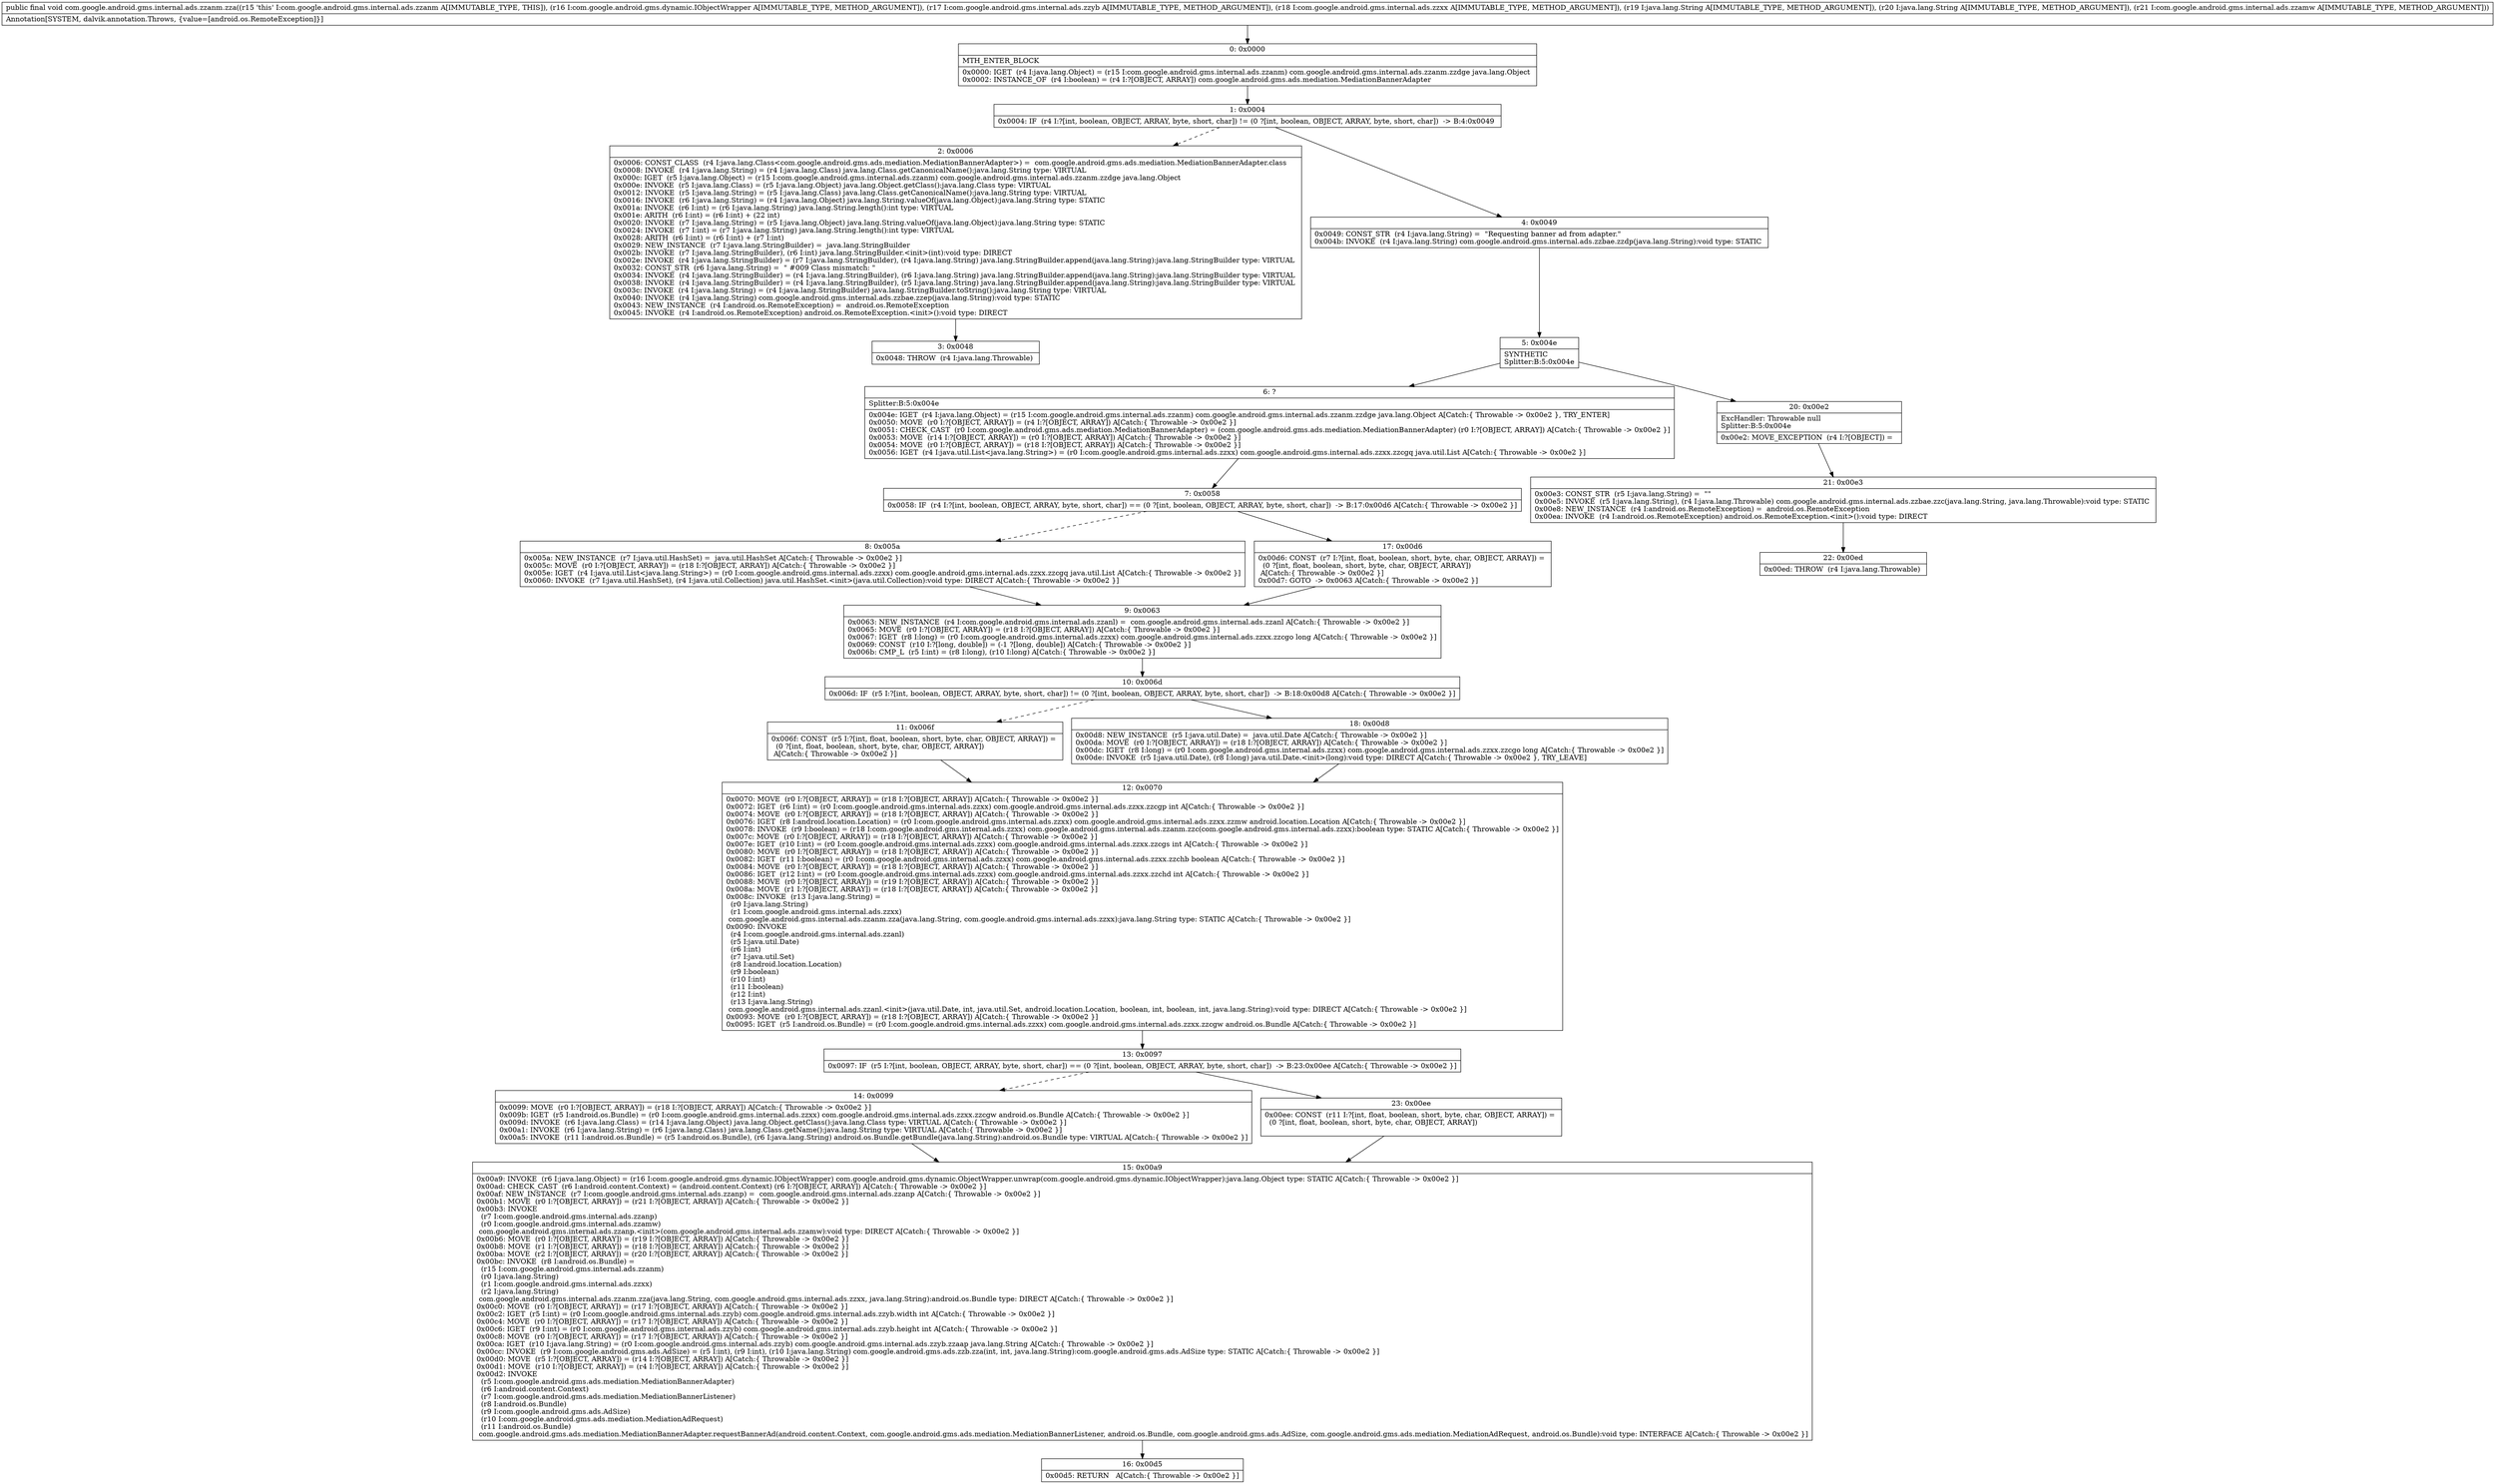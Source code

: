 digraph "CFG forcom.google.android.gms.internal.ads.zzanm.zza(Lcom\/google\/android\/gms\/dynamic\/IObjectWrapper;Lcom\/google\/android\/gms\/internal\/ads\/zzyb;Lcom\/google\/android\/gms\/internal\/ads\/zzxx;Ljava\/lang\/String;Ljava\/lang\/String;Lcom\/google\/android\/gms\/internal\/ads\/zzamw;)V" {
Node_0 [shape=record,label="{0\:\ 0x0000|MTH_ENTER_BLOCK\l|0x0000: IGET  (r4 I:java.lang.Object) = (r15 I:com.google.android.gms.internal.ads.zzanm) com.google.android.gms.internal.ads.zzanm.zzdge java.lang.Object \l0x0002: INSTANCE_OF  (r4 I:boolean) = (r4 I:?[OBJECT, ARRAY]) com.google.android.gms.ads.mediation.MediationBannerAdapter \l}"];
Node_1 [shape=record,label="{1\:\ 0x0004|0x0004: IF  (r4 I:?[int, boolean, OBJECT, ARRAY, byte, short, char]) != (0 ?[int, boolean, OBJECT, ARRAY, byte, short, char])  \-\> B:4:0x0049 \l}"];
Node_2 [shape=record,label="{2\:\ 0x0006|0x0006: CONST_CLASS  (r4 I:java.lang.Class\<com.google.android.gms.ads.mediation.MediationBannerAdapter\>) =  com.google.android.gms.ads.mediation.MediationBannerAdapter.class \l0x0008: INVOKE  (r4 I:java.lang.String) = (r4 I:java.lang.Class) java.lang.Class.getCanonicalName():java.lang.String type: VIRTUAL \l0x000c: IGET  (r5 I:java.lang.Object) = (r15 I:com.google.android.gms.internal.ads.zzanm) com.google.android.gms.internal.ads.zzanm.zzdge java.lang.Object \l0x000e: INVOKE  (r5 I:java.lang.Class) = (r5 I:java.lang.Object) java.lang.Object.getClass():java.lang.Class type: VIRTUAL \l0x0012: INVOKE  (r5 I:java.lang.String) = (r5 I:java.lang.Class) java.lang.Class.getCanonicalName():java.lang.String type: VIRTUAL \l0x0016: INVOKE  (r6 I:java.lang.String) = (r4 I:java.lang.Object) java.lang.String.valueOf(java.lang.Object):java.lang.String type: STATIC \l0x001a: INVOKE  (r6 I:int) = (r6 I:java.lang.String) java.lang.String.length():int type: VIRTUAL \l0x001e: ARITH  (r6 I:int) = (r6 I:int) + (22 int) \l0x0020: INVOKE  (r7 I:java.lang.String) = (r5 I:java.lang.Object) java.lang.String.valueOf(java.lang.Object):java.lang.String type: STATIC \l0x0024: INVOKE  (r7 I:int) = (r7 I:java.lang.String) java.lang.String.length():int type: VIRTUAL \l0x0028: ARITH  (r6 I:int) = (r6 I:int) + (r7 I:int) \l0x0029: NEW_INSTANCE  (r7 I:java.lang.StringBuilder) =  java.lang.StringBuilder \l0x002b: INVOKE  (r7 I:java.lang.StringBuilder), (r6 I:int) java.lang.StringBuilder.\<init\>(int):void type: DIRECT \l0x002e: INVOKE  (r4 I:java.lang.StringBuilder) = (r7 I:java.lang.StringBuilder), (r4 I:java.lang.String) java.lang.StringBuilder.append(java.lang.String):java.lang.StringBuilder type: VIRTUAL \l0x0032: CONST_STR  (r6 I:java.lang.String) =  \" #009 Class mismatch: \" \l0x0034: INVOKE  (r4 I:java.lang.StringBuilder) = (r4 I:java.lang.StringBuilder), (r6 I:java.lang.String) java.lang.StringBuilder.append(java.lang.String):java.lang.StringBuilder type: VIRTUAL \l0x0038: INVOKE  (r4 I:java.lang.StringBuilder) = (r4 I:java.lang.StringBuilder), (r5 I:java.lang.String) java.lang.StringBuilder.append(java.lang.String):java.lang.StringBuilder type: VIRTUAL \l0x003c: INVOKE  (r4 I:java.lang.String) = (r4 I:java.lang.StringBuilder) java.lang.StringBuilder.toString():java.lang.String type: VIRTUAL \l0x0040: INVOKE  (r4 I:java.lang.String) com.google.android.gms.internal.ads.zzbae.zzep(java.lang.String):void type: STATIC \l0x0043: NEW_INSTANCE  (r4 I:android.os.RemoteException) =  android.os.RemoteException \l0x0045: INVOKE  (r4 I:android.os.RemoteException) android.os.RemoteException.\<init\>():void type: DIRECT \l}"];
Node_3 [shape=record,label="{3\:\ 0x0048|0x0048: THROW  (r4 I:java.lang.Throwable) \l}"];
Node_4 [shape=record,label="{4\:\ 0x0049|0x0049: CONST_STR  (r4 I:java.lang.String) =  \"Requesting banner ad from adapter.\" \l0x004b: INVOKE  (r4 I:java.lang.String) com.google.android.gms.internal.ads.zzbae.zzdp(java.lang.String):void type: STATIC \l}"];
Node_5 [shape=record,label="{5\:\ 0x004e|SYNTHETIC\lSplitter:B:5:0x004e\l}"];
Node_6 [shape=record,label="{6\:\ ?|Splitter:B:5:0x004e\l|0x004e: IGET  (r4 I:java.lang.Object) = (r15 I:com.google.android.gms.internal.ads.zzanm) com.google.android.gms.internal.ads.zzanm.zzdge java.lang.Object A[Catch:\{ Throwable \-\> 0x00e2 \}, TRY_ENTER]\l0x0050: MOVE  (r0 I:?[OBJECT, ARRAY]) = (r4 I:?[OBJECT, ARRAY]) A[Catch:\{ Throwable \-\> 0x00e2 \}]\l0x0051: CHECK_CAST  (r0 I:com.google.android.gms.ads.mediation.MediationBannerAdapter) = (com.google.android.gms.ads.mediation.MediationBannerAdapter) (r0 I:?[OBJECT, ARRAY]) A[Catch:\{ Throwable \-\> 0x00e2 \}]\l0x0053: MOVE  (r14 I:?[OBJECT, ARRAY]) = (r0 I:?[OBJECT, ARRAY]) A[Catch:\{ Throwable \-\> 0x00e2 \}]\l0x0054: MOVE  (r0 I:?[OBJECT, ARRAY]) = (r18 I:?[OBJECT, ARRAY]) A[Catch:\{ Throwable \-\> 0x00e2 \}]\l0x0056: IGET  (r4 I:java.util.List\<java.lang.String\>) = (r0 I:com.google.android.gms.internal.ads.zzxx) com.google.android.gms.internal.ads.zzxx.zzcgq java.util.List A[Catch:\{ Throwable \-\> 0x00e2 \}]\l}"];
Node_7 [shape=record,label="{7\:\ 0x0058|0x0058: IF  (r4 I:?[int, boolean, OBJECT, ARRAY, byte, short, char]) == (0 ?[int, boolean, OBJECT, ARRAY, byte, short, char])  \-\> B:17:0x00d6 A[Catch:\{ Throwable \-\> 0x00e2 \}]\l}"];
Node_8 [shape=record,label="{8\:\ 0x005a|0x005a: NEW_INSTANCE  (r7 I:java.util.HashSet) =  java.util.HashSet A[Catch:\{ Throwable \-\> 0x00e2 \}]\l0x005c: MOVE  (r0 I:?[OBJECT, ARRAY]) = (r18 I:?[OBJECT, ARRAY]) A[Catch:\{ Throwable \-\> 0x00e2 \}]\l0x005e: IGET  (r4 I:java.util.List\<java.lang.String\>) = (r0 I:com.google.android.gms.internal.ads.zzxx) com.google.android.gms.internal.ads.zzxx.zzcgq java.util.List A[Catch:\{ Throwable \-\> 0x00e2 \}]\l0x0060: INVOKE  (r7 I:java.util.HashSet), (r4 I:java.util.Collection) java.util.HashSet.\<init\>(java.util.Collection):void type: DIRECT A[Catch:\{ Throwable \-\> 0x00e2 \}]\l}"];
Node_9 [shape=record,label="{9\:\ 0x0063|0x0063: NEW_INSTANCE  (r4 I:com.google.android.gms.internal.ads.zzanl) =  com.google.android.gms.internal.ads.zzanl A[Catch:\{ Throwable \-\> 0x00e2 \}]\l0x0065: MOVE  (r0 I:?[OBJECT, ARRAY]) = (r18 I:?[OBJECT, ARRAY]) A[Catch:\{ Throwable \-\> 0x00e2 \}]\l0x0067: IGET  (r8 I:long) = (r0 I:com.google.android.gms.internal.ads.zzxx) com.google.android.gms.internal.ads.zzxx.zzcgo long A[Catch:\{ Throwable \-\> 0x00e2 \}]\l0x0069: CONST  (r10 I:?[long, double]) = (\-1 ?[long, double]) A[Catch:\{ Throwable \-\> 0x00e2 \}]\l0x006b: CMP_L  (r5 I:int) = (r8 I:long), (r10 I:long) A[Catch:\{ Throwable \-\> 0x00e2 \}]\l}"];
Node_10 [shape=record,label="{10\:\ 0x006d|0x006d: IF  (r5 I:?[int, boolean, OBJECT, ARRAY, byte, short, char]) != (0 ?[int, boolean, OBJECT, ARRAY, byte, short, char])  \-\> B:18:0x00d8 A[Catch:\{ Throwable \-\> 0x00e2 \}]\l}"];
Node_11 [shape=record,label="{11\:\ 0x006f|0x006f: CONST  (r5 I:?[int, float, boolean, short, byte, char, OBJECT, ARRAY]) = \l  (0 ?[int, float, boolean, short, byte, char, OBJECT, ARRAY])\l A[Catch:\{ Throwable \-\> 0x00e2 \}]\l}"];
Node_12 [shape=record,label="{12\:\ 0x0070|0x0070: MOVE  (r0 I:?[OBJECT, ARRAY]) = (r18 I:?[OBJECT, ARRAY]) A[Catch:\{ Throwable \-\> 0x00e2 \}]\l0x0072: IGET  (r6 I:int) = (r0 I:com.google.android.gms.internal.ads.zzxx) com.google.android.gms.internal.ads.zzxx.zzcgp int A[Catch:\{ Throwable \-\> 0x00e2 \}]\l0x0074: MOVE  (r0 I:?[OBJECT, ARRAY]) = (r18 I:?[OBJECT, ARRAY]) A[Catch:\{ Throwable \-\> 0x00e2 \}]\l0x0076: IGET  (r8 I:android.location.Location) = (r0 I:com.google.android.gms.internal.ads.zzxx) com.google.android.gms.internal.ads.zzxx.zzmw android.location.Location A[Catch:\{ Throwable \-\> 0x00e2 \}]\l0x0078: INVOKE  (r9 I:boolean) = (r18 I:com.google.android.gms.internal.ads.zzxx) com.google.android.gms.internal.ads.zzanm.zzc(com.google.android.gms.internal.ads.zzxx):boolean type: STATIC A[Catch:\{ Throwable \-\> 0x00e2 \}]\l0x007c: MOVE  (r0 I:?[OBJECT, ARRAY]) = (r18 I:?[OBJECT, ARRAY]) A[Catch:\{ Throwable \-\> 0x00e2 \}]\l0x007e: IGET  (r10 I:int) = (r0 I:com.google.android.gms.internal.ads.zzxx) com.google.android.gms.internal.ads.zzxx.zzcgs int A[Catch:\{ Throwable \-\> 0x00e2 \}]\l0x0080: MOVE  (r0 I:?[OBJECT, ARRAY]) = (r18 I:?[OBJECT, ARRAY]) A[Catch:\{ Throwable \-\> 0x00e2 \}]\l0x0082: IGET  (r11 I:boolean) = (r0 I:com.google.android.gms.internal.ads.zzxx) com.google.android.gms.internal.ads.zzxx.zzchb boolean A[Catch:\{ Throwable \-\> 0x00e2 \}]\l0x0084: MOVE  (r0 I:?[OBJECT, ARRAY]) = (r18 I:?[OBJECT, ARRAY]) A[Catch:\{ Throwable \-\> 0x00e2 \}]\l0x0086: IGET  (r12 I:int) = (r0 I:com.google.android.gms.internal.ads.zzxx) com.google.android.gms.internal.ads.zzxx.zzchd int A[Catch:\{ Throwable \-\> 0x00e2 \}]\l0x0088: MOVE  (r0 I:?[OBJECT, ARRAY]) = (r19 I:?[OBJECT, ARRAY]) A[Catch:\{ Throwable \-\> 0x00e2 \}]\l0x008a: MOVE  (r1 I:?[OBJECT, ARRAY]) = (r18 I:?[OBJECT, ARRAY]) A[Catch:\{ Throwable \-\> 0x00e2 \}]\l0x008c: INVOKE  (r13 I:java.lang.String) = \l  (r0 I:java.lang.String)\l  (r1 I:com.google.android.gms.internal.ads.zzxx)\l com.google.android.gms.internal.ads.zzanm.zza(java.lang.String, com.google.android.gms.internal.ads.zzxx):java.lang.String type: STATIC A[Catch:\{ Throwable \-\> 0x00e2 \}]\l0x0090: INVOKE  \l  (r4 I:com.google.android.gms.internal.ads.zzanl)\l  (r5 I:java.util.Date)\l  (r6 I:int)\l  (r7 I:java.util.Set)\l  (r8 I:android.location.Location)\l  (r9 I:boolean)\l  (r10 I:int)\l  (r11 I:boolean)\l  (r12 I:int)\l  (r13 I:java.lang.String)\l com.google.android.gms.internal.ads.zzanl.\<init\>(java.util.Date, int, java.util.Set, android.location.Location, boolean, int, boolean, int, java.lang.String):void type: DIRECT A[Catch:\{ Throwable \-\> 0x00e2 \}]\l0x0093: MOVE  (r0 I:?[OBJECT, ARRAY]) = (r18 I:?[OBJECT, ARRAY]) A[Catch:\{ Throwable \-\> 0x00e2 \}]\l0x0095: IGET  (r5 I:android.os.Bundle) = (r0 I:com.google.android.gms.internal.ads.zzxx) com.google.android.gms.internal.ads.zzxx.zzcgw android.os.Bundle A[Catch:\{ Throwable \-\> 0x00e2 \}]\l}"];
Node_13 [shape=record,label="{13\:\ 0x0097|0x0097: IF  (r5 I:?[int, boolean, OBJECT, ARRAY, byte, short, char]) == (0 ?[int, boolean, OBJECT, ARRAY, byte, short, char])  \-\> B:23:0x00ee A[Catch:\{ Throwable \-\> 0x00e2 \}]\l}"];
Node_14 [shape=record,label="{14\:\ 0x0099|0x0099: MOVE  (r0 I:?[OBJECT, ARRAY]) = (r18 I:?[OBJECT, ARRAY]) A[Catch:\{ Throwable \-\> 0x00e2 \}]\l0x009b: IGET  (r5 I:android.os.Bundle) = (r0 I:com.google.android.gms.internal.ads.zzxx) com.google.android.gms.internal.ads.zzxx.zzcgw android.os.Bundle A[Catch:\{ Throwable \-\> 0x00e2 \}]\l0x009d: INVOKE  (r6 I:java.lang.Class) = (r14 I:java.lang.Object) java.lang.Object.getClass():java.lang.Class type: VIRTUAL A[Catch:\{ Throwable \-\> 0x00e2 \}]\l0x00a1: INVOKE  (r6 I:java.lang.String) = (r6 I:java.lang.Class) java.lang.Class.getName():java.lang.String type: VIRTUAL A[Catch:\{ Throwable \-\> 0x00e2 \}]\l0x00a5: INVOKE  (r11 I:android.os.Bundle) = (r5 I:android.os.Bundle), (r6 I:java.lang.String) android.os.Bundle.getBundle(java.lang.String):android.os.Bundle type: VIRTUAL A[Catch:\{ Throwable \-\> 0x00e2 \}]\l}"];
Node_15 [shape=record,label="{15\:\ 0x00a9|0x00a9: INVOKE  (r6 I:java.lang.Object) = (r16 I:com.google.android.gms.dynamic.IObjectWrapper) com.google.android.gms.dynamic.ObjectWrapper.unwrap(com.google.android.gms.dynamic.IObjectWrapper):java.lang.Object type: STATIC A[Catch:\{ Throwable \-\> 0x00e2 \}]\l0x00ad: CHECK_CAST  (r6 I:android.content.Context) = (android.content.Context) (r6 I:?[OBJECT, ARRAY]) A[Catch:\{ Throwable \-\> 0x00e2 \}]\l0x00af: NEW_INSTANCE  (r7 I:com.google.android.gms.internal.ads.zzanp) =  com.google.android.gms.internal.ads.zzanp A[Catch:\{ Throwable \-\> 0x00e2 \}]\l0x00b1: MOVE  (r0 I:?[OBJECT, ARRAY]) = (r21 I:?[OBJECT, ARRAY]) A[Catch:\{ Throwable \-\> 0x00e2 \}]\l0x00b3: INVOKE  \l  (r7 I:com.google.android.gms.internal.ads.zzanp)\l  (r0 I:com.google.android.gms.internal.ads.zzamw)\l com.google.android.gms.internal.ads.zzanp.\<init\>(com.google.android.gms.internal.ads.zzamw):void type: DIRECT A[Catch:\{ Throwable \-\> 0x00e2 \}]\l0x00b6: MOVE  (r0 I:?[OBJECT, ARRAY]) = (r19 I:?[OBJECT, ARRAY]) A[Catch:\{ Throwable \-\> 0x00e2 \}]\l0x00b8: MOVE  (r1 I:?[OBJECT, ARRAY]) = (r18 I:?[OBJECT, ARRAY]) A[Catch:\{ Throwable \-\> 0x00e2 \}]\l0x00ba: MOVE  (r2 I:?[OBJECT, ARRAY]) = (r20 I:?[OBJECT, ARRAY]) A[Catch:\{ Throwable \-\> 0x00e2 \}]\l0x00bc: INVOKE  (r8 I:android.os.Bundle) = \l  (r15 I:com.google.android.gms.internal.ads.zzanm)\l  (r0 I:java.lang.String)\l  (r1 I:com.google.android.gms.internal.ads.zzxx)\l  (r2 I:java.lang.String)\l com.google.android.gms.internal.ads.zzanm.zza(java.lang.String, com.google.android.gms.internal.ads.zzxx, java.lang.String):android.os.Bundle type: DIRECT A[Catch:\{ Throwable \-\> 0x00e2 \}]\l0x00c0: MOVE  (r0 I:?[OBJECT, ARRAY]) = (r17 I:?[OBJECT, ARRAY]) A[Catch:\{ Throwable \-\> 0x00e2 \}]\l0x00c2: IGET  (r5 I:int) = (r0 I:com.google.android.gms.internal.ads.zzyb) com.google.android.gms.internal.ads.zzyb.width int A[Catch:\{ Throwable \-\> 0x00e2 \}]\l0x00c4: MOVE  (r0 I:?[OBJECT, ARRAY]) = (r17 I:?[OBJECT, ARRAY]) A[Catch:\{ Throwable \-\> 0x00e2 \}]\l0x00c6: IGET  (r9 I:int) = (r0 I:com.google.android.gms.internal.ads.zzyb) com.google.android.gms.internal.ads.zzyb.height int A[Catch:\{ Throwable \-\> 0x00e2 \}]\l0x00c8: MOVE  (r0 I:?[OBJECT, ARRAY]) = (r17 I:?[OBJECT, ARRAY]) A[Catch:\{ Throwable \-\> 0x00e2 \}]\l0x00ca: IGET  (r10 I:java.lang.String) = (r0 I:com.google.android.gms.internal.ads.zzyb) com.google.android.gms.internal.ads.zzyb.zzaap java.lang.String A[Catch:\{ Throwable \-\> 0x00e2 \}]\l0x00cc: INVOKE  (r9 I:com.google.android.gms.ads.AdSize) = (r5 I:int), (r9 I:int), (r10 I:java.lang.String) com.google.android.gms.ads.zzb.zza(int, int, java.lang.String):com.google.android.gms.ads.AdSize type: STATIC A[Catch:\{ Throwable \-\> 0x00e2 \}]\l0x00d0: MOVE  (r5 I:?[OBJECT, ARRAY]) = (r14 I:?[OBJECT, ARRAY]) A[Catch:\{ Throwable \-\> 0x00e2 \}]\l0x00d1: MOVE  (r10 I:?[OBJECT, ARRAY]) = (r4 I:?[OBJECT, ARRAY]) A[Catch:\{ Throwable \-\> 0x00e2 \}]\l0x00d2: INVOKE  \l  (r5 I:com.google.android.gms.ads.mediation.MediationBannerAdapter)\l  (r6 I:android.content.Context)\l  (r7 I:com.google.android.gms.ads.mediation.MediationBannerListener)\l  (r8 I:android.os.Bundle)\l  (r9 I:com.google.android.gms.ads.AdSize)\l  (r10 I:com.google.android.gms.ads.mediation.MediationAdRequest)\l  (r11 I:android.os.Bundle)\l com.google.android.gms.ads.mediation.MediationBannerAdapter.requestBannerAd(android.content.Context, com.google.android.gms.ads.mediation.MediationBannerListener, android.os.Bundle, com.google.android.gms.ads.AdSize, com.google.android.gms.ads.mediation.MediationAdRequest, android.os.Bundle):void type: INTERFACE A[Catch:\{ Throwable \-\> 0x00e2 \}]\l}"];
Node_16 [shape=record,label="{16\:\ 0x00d5|0x00d5: RETURN   A[Catch:\{ Throwable \-\> 0x00e2 \}]\l}"];
Node_17 [shape=record,label="{17\:\ 0x00d6|0x00d6: CONST  (r7 I:?[int, float, boolean, short, byte, char, OBJECT, ARRAY]) = \l  (0 ?[int, float, boolean, short, byte, char, OBJECT, ARRAY])\l A[Catch:\{ Throwable \-\> 0x00e2 \}]\l0x00d7: GOTO  \-\> 0x0063 A[Catch:\{ Throwable \-\> 0x00e2 \}]\l}"];
Node_18 [shape=record,label="{18\:\ 0x00d8|0x00d8: NEW_INSTANCE  (r5 I:java.util.Date) =  java.util.Date A[Catch:\{ Throwable \-\> 0x00e2 \}]\l0x00da: MOVE  (r0 I:?[OBJECT, ARRAY]) = (r18 I:?[OBJECT, ARRAY]) A[Catch:\{ Throwable \-\> 0x00e2 \}]\l0x00dc: IGET  (r8 I:long) = (r0 I:com.google.android.gms.internal.ads.zzxx) com.google.android.gms.internal.ads.zzxx.zzcgo long A[Catch:\{ Throwable \-\> 0x00e2 \}]\l0x00de: INVOKE  (r5 I:java.util.Date), (r8 I:long) java.util.Date.\<init\>(long):void type: DIRECT A[Catch:\{ Throwable \-\> 0x00e2 \}, TRY_LEAVE]\l}"];
Node_20 [shape=record,label="{20\:\ 0x00e2|ExcHandler: Throwable null\lSplitter:B:5:0x004e\l|0x00e2: MOVE_EXCEPTION  (r4 I:?[OBJECT]) =  \l}"];
Node_21 [shape=record,label="{21\:\ 0x00e3|0x00e3: CONST_STR  (r5 I:java.lang.String) =  \"\" \l0x00e5: INVOKE  (r5 I:java.lang.String), (r4 I:java.lang.Throwable) com.google.android.gms.internal.ads.zzbae.zzc(java.lang.String, java.lang.Throwable):void type: STATIC \l0x00e8: NEW_INSTANCE  (r4 I:android.os.RemoteException) =  android.os.RemoteException \l0x00ea: INVOKE  (r4 I:android.os.RemoteException) android.os.RemoteException.\<init\>():void type: DIRECT \l}"];
Node_22 [shape=record,label="{22\:\ 0x00ed|0x00ed: THROW  (r4 I:java.lang.Throwable) \l}"];
Node_23 [shape=record,label="{23\:\ 0x00ee|0x00ee: CONST  (r11 I:?[int, float, boolean, short, byte, char, OBJECT, ARRAY]) = \l  (0 ?[int, float, boolean, short, byte, char, OBJECT, ARRAY])\l \l}"];
MethodNode[shape=record,label="{public final void com.google.android.gms.internal.ads.zzanm.zza((r15 'this' I:com.google.android.gms.internal.ads.zzanm A[IMMUTABLE_TYPE, THIS]), (r16 I:com.google.android.gms.dynamic.IObjectWrapper A[IMMUTABLE_TYPE, METHOD_ARGUMENT]), (r17 I:com.google.android.gms.internal.ads.zzyb A[IMMUTABLE_TYPE, METHOD_ARGUMENT]), (r18 I:com.google.android.gms.internal.ads.zzxx A[IMMUTABLE_TYPE, METHOD_ARGUMENT]), (r19 I:java.lang.String A[IMMUTABLE_TYPE, METHOD_ARGUMENT]), (r20 I:java.lang.String A[IMMUTABLE_TYPE, METHOD_ARGUMENT]), (r21 I:com.google.android.gms.internal.ads.zzamw A[IMMUTABLE_TYPE, METHOD_ARGUMENT]))  | Annotation[SYSTEM, dalvik.annotation.Throws, \{value=[android.os.RemoteException]\}]\l}"];
MethodNode -> Node_0;
Node_0 -> Node_1;
Node_1 -> Node_2[style=dashed];
Node_1 -> Node_4;
Node_2 -> Node_3;
Node_4 -> Node_5;
Node_5 -> Node_6;
Node_5 -> Node_20;
Node_6 -> Node_7;
Node_7 -> Node_8[style=dashed];
Node_7 -> Node_17;
Node_8 -> Node_9;
Node_9 -> Node_10;
Node_10 -> Node_11[style=dashed];
Node_10 -> Node_18;
Node_11 -> Node_12;
Node_12 -> Node_13;
Node_13 -> Node_14[style=dashed];
Node_13 -> Node_23;
Node_14 -> Node_15;
Node_15 -> Node_16;
Node_17 -> Node_9;
Node_18 -> Node_12;
Node_20 -> Node_21;
Node_21 -> Node_22;
Node_23 -> Node_15;
}

